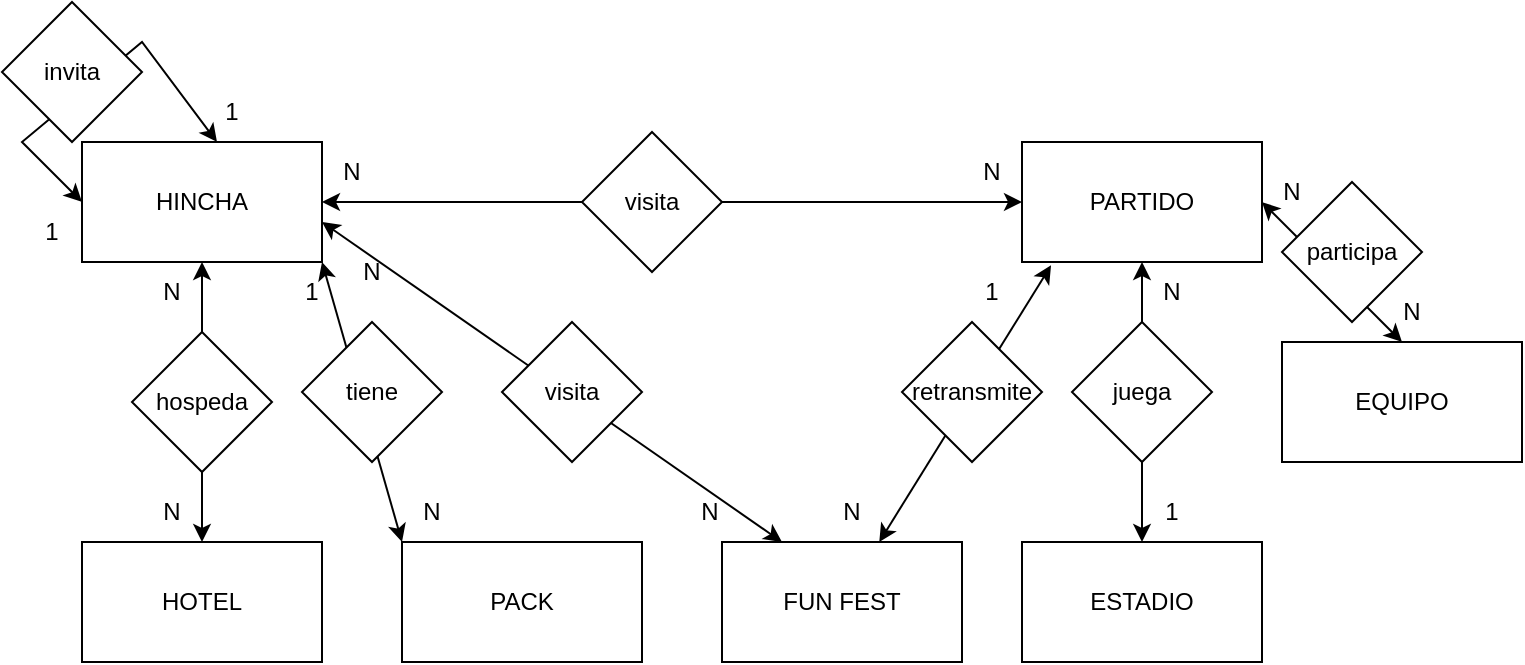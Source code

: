 <mxfile version="20.3.0" type="github">
  <diagram id="C5RBs43oDa-KdzZeNtuy" name="Page-1">
    <mxGraphModel dx="981" dy="489" grid="1" gridSize="10" guides="1" tooltips="1" connect="1" arrows="1" fold="1" page="1" pageScale="1" pageWidth="827" pageHeight="1169" math="0" shadow="0">
      <root>
        <mxCell id="WIyWlLk6GJQsqaUBKTNV-0" />
        <mxCell id="WIyWlLk6GJQsqaUBKTNV-1" parent="WIyWlLk6GJQsqaUBKTNV-0" />
        <mxCell id="NvZbEffuL_4OlB-5fU4d-0" value="HINCHA" style="rounded=0;whiteSpace=wrap;html=1;" vertex="1" parent="WIyWlLk6GJQsqaUBKTNV-1">
          <mxGeometry x="100" y="70" width="120" height="60" as="geometry" />
        </mxCell>
        <mxCell id="NvZbEffuL_4OlB-5fU4d-1" value="PARTIDO" style="rounded=0;whiteSpace=wrap;html=1;" vertex="1" parent="WIyWlLk6GJQsqaUBKTNV-1">
          <mxGeometry x="570" y="70" width="120" height="60" as="geometry" />
        </mxCell>
        <mxCell id="NvZbEffuL_4OlB-5fU4d-6" value="1" style="text;html=1;strokeColor=none;fillColor=none;align=center;verticalAlign=middle;whiteSpace=wrap;rounded=0;" vertex="1" parent="WIyWlLk6GJQsqaUBKTNV-1">
          <mxGeometry x="160" y="40" width="30" height="30" as="geometry" />
        </mxCell>
        <mxCell id="NvZbEffuL_4OlB-5fU4d-7" value="1" style="text;html=1;strokeColor=none;fillColor=none;align=center;verticalAlign=middle;whiteSpace=wrap;rounded=0;" vertex="1" parent="WIyWlLk6GJQsqaUBKTNV-1">
          <mxGeometry x="70" y="100" width="30" height="30" as="geometry" />
        </mxCell>
        <mxCell id="NvZbEffuL_4OlB-5fU4d-8" value="HOTEL" style="rounded=0;whiteSpace=wrap;html=1;" vertex="1" parent="WIyWlLk6GJQsqaUBKTNV-1">
          <mxGeometry x="100" y="270" width="120" height="60" as="geometry" />
        </mxCell>
        <mxCell id="NvZbEffuL_4OlB-5fU4d-14" value="" style="endArrow=classic;startArrow=classic;html=1;rounded=0;entryX=0.25;entryY=1;entryDx=0;entryDy=0;exitX=1;exitY=0;exitDx=0;exitDy=0;" edge="1" parent="WIyWlLk6GJQsqaUBKTNV-1" source="NvZbEffuL_4OlB-5fU4d-7" target="NvZbEffuL_4OlB-5fU4d-6">
          <mxGeometry width="50" height="50" relative="1" as="geometry">
            <mxPoint x="340" y="240" as="sourcePoint" />
            <mxPoint x="390" y="190" as="targetPoint" />
            <Array as="points">
              <mxPoint x="70" y="70" />
              <mxPoint x="130" y="20" />
            </Array>
          </mxGeometry>
        </mxCell>
        <mxCell id="NvZbEffuL_4OlB-5fU4d-15" value="" style="endArrow=classic;startArrow=classic;html=1;rounded=0;entryX=0.5;entryY=1;entryDx=0;entryDy=0;exitX=0.5;exitY=0;exitDx=0;exitDy=0;" edge="1" parent="WIyWlLk6GJQsqaUBKTNV-1" source="NvZbEffuL_4OlB-5fU4d-8" target="NvZbEffuL_4OlB-5fU4d-0">
          <mxGeometry width="50" height="50" relative="1" as="geometry">
            <mxPoint x="340" y="240" as="sourcePoint" />
            <mxPoint x="390" y="190" as="targetPoint" />
          </mxGeometry>
        </mxCell>
        <mxCell id="NvZbEffuL_4OlB-5fU4d-16" value="N" style="text;html=1;strokeColor=none;fillColor=none;align=center;verticalAlign=middle;whiteSpace=wrap;rounded=0;" vertex="1" parent="WIyWlLk6GJQsqaUBKTNV-1">
          <mxGeometry x="130" y="240" width="30" height="30" as="geometry" />
        </mxCell>
        <mxCell id="NvZbEffuL_4OlB-5fU4d-17" value="N" style="text;html=1;strokeColor=none;fillColor=none;align=center;verticalAlign=middle;whiteSpace=wrap;rounded=0;" vertex="1" parent="WIyWlLk6GJQsqaUBKTNV-1">
          <mxGeometry x="130" y="130" width="30" height="30" as="geometry" />
        </mxCell>
        <mxCell id="NvZbEffuL_4OlB-5fU4d-19" value="PACK" style="rounded=0;whiteSpace=wrap;html=1;" vertex="1" parent="WIyWlLk6GJQsqaUBKTNV-1">
          <mxGeometry x="260" y="270" width="120" height="60" as="geometry" />
        </mxCell>
        <mxCell id="NvZbEffuL_4OlB-5fU4d-20" value="" style="endArrow=classic;startArrow=classic;html=1;rounded=0;entryX=1;entryY=1;entryDx=0;entryDy=0;exitX=0;exitY=0;exitDx=0;exitDy=0;" edge="1" parent="WIyWlLk6GJQsqaUBKTNV-1" source="NvZbEffuL_4OlB-5fU4d-19" target="NvZbEffuL_4OlB-5fU4d-0">
          <mxGeometry width="50" height="50" relative="1" as="geometry">
            <mxPoint x="250" y="230" as="sourcePoint" />
            <mxPoint x="300" y="180" as="targetPoint" />
          </mxGeometry>
        </mxCell>
        <mxCell id="NvZbEffuL_4OlB-5fU4d-21" value="1" style="text;html=1;strokeColor=none;fillColor=none;align=center;verticalAlign=middle;whiteSpace=wrap;rounded=0;" vertex="1" parent="WIyWlLk6GJQsqaUBKTNV-1">
          <mxGeometry x="200" y="130" width="30" height="30" as="geometry" />
        </mxCell>
        <mxCell id="NvZbEffuL_4OlB-5fU4d-23" value="N" style="text;html=1;strokeColor=none;fillColor=none;align=center;verticalAlign=middle;whiteSpace=wrap;rounded=0;" vertex="1" parent="WIyWlLk6GJQsqaUBKTNV-1">
          <mxGeometry x="260" y="240" width="30" height="30" as="geometry" />
        </mxCell>
        <mxCell id="NvZbEffuL_4OlB-5fU4d-28" value="ESTADIO" style="rounded=0;whiteSpace=wrap;html=1;" vertex="1" parent="WIyWlLk6GJQsqaUBKTNV-1">
          <mxGeometry x="570" y="270" width="120" height="60" as="geometry" />
        </mxCell>
        <mxCell id="NvZbEffuL_4OlB-5fU4d-29" value="" style="endArrow=classic;startArrow=none;html=1;rounded=0;" edge="1" parent="WIyWlLk6GJQsqaUBKTNV-1" source="NvZbEffuL_4OlB-5fU4d-46">
          <mxGeometry width="50" height="50" relative="1" as="geometry">
            <mxPoint x="450" y="260" as="sourcePoint" />
            <mxPoint x="630" y="130" as="targetPoint" />
          </mxGeometry>
        </mxCell>
        <mxCell id="NvZbEffuL_4OlB-5fU4d-33" value="FUN FEST" style="rounded=0;whiteSpace=wrap;html=1;" vertex="1" parent="WIyWlLk6GJQsqaUBKTNV-1">
          <mxGeometry x="420" y="270" width="120" height="60" as="geometry" />
        </mxCell>
        <mxCell id="NvZbEffuL_4OlB-5fU4d-34" value="" style="endArrow=classic;startArrow=classic;html=1;rounded=0;exitX=0.121;exitY=1.028;exitDx=0;exitDy=0;exitPerimeter=0;" edge="1" parent="WIyWlLk6GJQsqaUBKTNV-1" source="NvZbEffuL_4OlB-5fU4d-1" target="NvZbEffuL_4OlB-5fU4d-33">
          <mxGeometry width="50" height="50" relative="1" as="geometry">
            <mxPoint x="450" y="260" as="sourcePoint" />
            <mxPoint x="500" y="210" as="targetPoint" />
          </mxGeometry>
        </mxCell>
        <mxCell id="NvZbEffuL_4OlB-5fU4d-35" value="1" style="text;html=1;strokeColor=none;fillColor=none;align=center;verticalAlign=middle;whiteSpace=wrap;rounded=0;" vertex="1" parent="WIyWlLk6GJQsqaUBKTNV-1">
          <mxGeometry x="540" y="130" width="30" height="30" as="geometry" />
        </mxCell>
        <mxCell id="NvZbEffuL_4OlB-5fU4d-36" value="N" style="text;html=1;strokeColor=none;fillColor=none;align=center;verticalAlign=middle;whiteSpace=wrap;rounded=0;" vertex="1" parent="WIyWlLk6GJQsqaUBKTNV-1">
          <mxGeometry x="470" y="240" width="30" height="30" as="geometry" />
        </mxCell>
        <mxCell id="NvZbEffuL_4OlB-5fU4d-37" value="EQUIPO" style="rounded=0;whiteSpace=wrap;html=1;" vertex="1" parent="WIyWlLk6GJQsqaUBKTNV-1">
          <mxGeometry x="700" y="170" width="120" height="60" as="geometry" />
        </mxCell>
        <mxCell id="NvZbEffuL_4OlB-5fU4d-38" value="" style="endArrow=classic;startArrow=classic;html=1;rounded=0;entryX=1;entryY=0.5;entryDx=0;entryDy=0;exitX=0.5;exitY=0;exitDx=0;exitDy=0;" edge="1" parent="WIyWlLk6GJQsqaUBKTNV-1" source="NvZbEffuL_4OlB-5fU4d-37" target="NvZbEffuL_4OlB-5fU4d-1">
          <mxGeometry width="50" height="50" relative="1" as="geometry">
            <mxPoint x="450" y="260" as="sourcePoint" />
            <mxPoint x="500" y="210" as="targetPoint" />
          </mxGeometry>
        </mxCell>
        <mxCell id="NvZbEffuL_4OlB-5fU4d-39" value="N" style="text;html=1;strokeColor=none;fillColor=none;align=center;verticalAlign=middle;whiteSpace=wrap;rounded=0;" vertex="1" parent="WIyWlLk6GJQsqaUBKTNV-1">
          <mxGeometry x="690" y="80" width="30" height="30" as="geometry" />
        </mxCell>
        <mxCell id="NvZbEffuL_4OlB-5fU4d-40" value="N" style="text;html=1;strokeColor=none;fillColor=none;align=center;verticalAlign=middle;whiteSpace=wrap;rounded=0;" vertex="1" parent="WIyWlLk6GJQsqaUBKTNV-1">
          <mxGeometry x="750" y="140" width="30" height="30" as="geometry" />
        </mxCell>
        <mxCell id="NvZbEffuL_4OlB-5fU4d-41" value="N" style="text;html=1;strokeColor=none;fillColor=none;align=center;verticalAlign=middle;whiteSpace=wrap;rounded=0;" vertex="1" parent="WIyWlLk6GJQsqaUBKTNV-1">
          <mxGeometry x="630" y="130" width="30" height="30" as="geometry" />
        </mxCell>
        <mxCell id="NvZbEffuL_4OlB-5fU4d-42" value="1" style="text;html=1;strokeColor=none;fillColor=none;align=center;verticalAlign=middle;whiteSpace=wrap;rounded=0;" vertex="1" parent="WIyWlLk6GJQsqaUBKTNV-1">
          <mxGeometry x="630" y="240" width="30" height="30" as="geometry" />
        </mxCell>
        <mxCell id="NvZbEffuL_4OlB-5fU4d-43" value="hospeda" style="rhombus;whiteSpace=wrap;html=1;" vertex="1" parent="WIyWlLk6GJQsqaUBKTNV-1">
          <mxGeometry x="125" y="165" width="70" height="70" as="geometry" />
        </mxCell>
        <mxCell id="NvZbEffuL_4OlB-5fU4d-44" value="tiene" style="rhombus;whiteSpace=wrap;html=1;" vertex="1" parent="WIyWlLk6GJQsqaUBKTNV-1">
          <mxGeometry x="210" y="160" width="70" height="70" as="geometry" />
        </mxCell>
        <mxCell id="NvZbEffuL_4OlB-5fU4d-45" value="retransmite" style="rhombus;whiteSpace=wrap;html=1;" vertex="1" parent="WIyWlLk6GJQsqaUBKTNV-1">
          <mxGeometry x="510" y="160" width="70" height="70" as="geometry" />
        </mxCell>
        <mxCell id="NvZbEffuL_4OlB-5fU4d-46" value="juega" style="rhombus;whiteSpace=wrap;html=1;" vertex="1" parent="WIyWlLk6GJQsqaUBKTNV-1">
          <mxGeometry x="595" y="160" width="70" height="70" as="geometry" />
        </mxCell>
        <mxCell id="NvZbEffuL_4OlB-5fU4d-47" value="" style="endArrow=none;startArrow=classic;html=1;rounded=0;" edge="1" parent="WIyWlLk6GJQsqaUBKTNV-1" source="NvZbEffuL_4OlB-5fU4d-28" target="NvZbEffuL_4OlB-5fU4d-46">
          <mxGeometry width="50" height="50" relative="1" as="geometry">
            <mxPoint x="630" y="270" as="sourcePoint" />
            <mxPoint x="630" y="130" as="targetPoint" />
          </mxGeometry>
        </mxCell>
        <mxCell id="NvZbEffuL_4OlB-5fU4d-48" value="participa" style="rhombus;whiteSpace=wrap;html=1;" vertex="1" parent="WIyWlLk6GJQsqaUBKTNV-1">
          <mxGeometry x="700" y="90" width="70" height="70" as="geometry" />
        </mxCell>
        <mxCell id="NvZbEffuL_4OlB-5fU4d-49" value="invita" style="rhombus;whiteSpace=wrap;html=1;" vertex="1" parent="WIyWlLk6GJQsqaUBKTNV-1">
          <mxGeometry x="60" width="70" height="70" as="geometry" />
        </mxCell>
        <mxCell id="NvZbEffuL_4OlB-5fU4d-51" value="" style="endArrow=classic;startArrow=none;html=1;rounded=0;fontSize=7;exitX=1;exitY=0.5;exitDx=0;exitDy=0;entryX=0;entryY=0.5;entryDx=0;entryDy=0;" edge="1" parent="WIyWlLk6GJQsqaUBKTNV-1" source="NvZbEffuL_4OlB-5fU4d-59" target="NvZbEffuL_4OlB-5fU4d-1">
          <mxGeometry width="50" height="50" relative="1" as="geometry">
            <mxPoint x="450" y="230" as="sourcePoint" />
            <mxPoint x="500" y="180" as="targetPoint" />
          </mxGeometry>
        </mxCell>
        <mxCell id="NvZbEffuL_4OlB-5fU4d-52" value="N" style="text;html=1;strokeColor=none;fillColor=none;align=center;verticalAlign=middle;whiteSpace=wrap;rounded=0;" vertex="1" parent="WIyWlLk6GJQsqaUBKTNV-1">
          <mxGeometry x="220" y="70" width="30" height="30" as="geometry" />
        </mxCell>
        <mxCell id="NvZbEffuL_4OlB-5fU4d-53" value="N" style="text;html=1;strokeColor=none;fillColor=none;align=center;verticalAlign=middle;whiteSpace=wrap;rounded=0;" vertex="1" parent="WIyWlLk6GJQsqaUBKTNV-1">
          <mxGeometry x="540" y="70" width="30" height="30" as="geometry" />
        </mxCell>
        <mxCell id="NvZbEffuL_4OlB-5fU4d-54" value="" style="endArrow=classic;startArrow=classic;html=1;rounded=0;fontSize=7;exitX=0.25;exitY=0;exitDx=0;exitDy=0;" edge="1" parent="WIyWlLk6GJQsqaUBKTNV-1" source="NvZbEffuL_4OlB-5fU4d-33">
          <mxGeometry width="50" height="50" relative="1" as="geometry">
            <mxPoint x="450" y="230" as="sourcePoint" />
            <mxPoint x="220" y="110" as="targetPoint" />
          </mxGeometry>
        </mxCell>
        <mxCell id="NvZbEffuL_4OlB-5fU4d-55" value="N" style="text;html=1;strokeColor=none;fillColor=none;align=center;verticalAlign=middle;whiteSpace=wrap;rounded=0;" vertex="1" parent="WIyWlLk6GJQsqaUBKTNV-1">
          <mxGeometry x="230" y="120" width="30" height="30" as="geometry" />
        </mxCell>
        <mxCell id="NvZbEffuL_4OlB-5fU4d-57" value="N" style="text;html=1;strokeColor=none;fillColor=none;align=center;verticalAlign=middle;whiteSpace=wrap;rounded=0;" vertex="1" parent="WIyWlLk6GJQsqaUBKTNV-1">
          <mxGeometry x="399" y="240" width="30" height="30" as="geometry" />
        </mxCell>
        <mxCell id="NvZbEffuL_4OlB-5fU4d-58" value="visita" style="rhombus;whiteSpace=wrap;html=1;" vertex="1" parent="WIyWlLk6GJQsqaUBKTNV-1">
          <mxGeometry x="310" y="160" width="70" height="70" as="geometry" />
        </mxCell>
        <mxCell id="NvZbEffuL_4OlB-5fU4d-59" value="visita" style="rhombus;whiteSpace=wrap;html=1;" vertex="1" parent="WIyWlLk6GJQsqaUBKTNV-1">
          <mxGeometry x="350" y="65" width="70" height="70" as="geometry" />
        </mxCell>
        <mxCell id="NvZbEffuL_4OlB-5fU4d-60" value="" style="endArrow=none;startArrow=classic;html=1;rounded=0;fontSize=7;exitX=1;exitY=0.5;exitDx=0;exitDy=0;entryX=0;entryY=0.5;entryDx=0;entryDy=0;" edge="1" parent="WIyWlLk6GJQsqaUBKTNV-1" source="NvZbEffuL_4OlB-5fU4d-0" target="NvZbEffuL_4OlB-5fU4d-59">
          <mxGeometry width="50" height="50" relative="1" as="geometry">
            <mxPoint x="220" y="100" as="sourcePoint" />
            <mxPoint x="570" y="100" as="targetPoint" />
          </mxGeometry>
        </mxCell>
      </root>
    </mxGraphModel>
  </diagram>
</mxfile>
